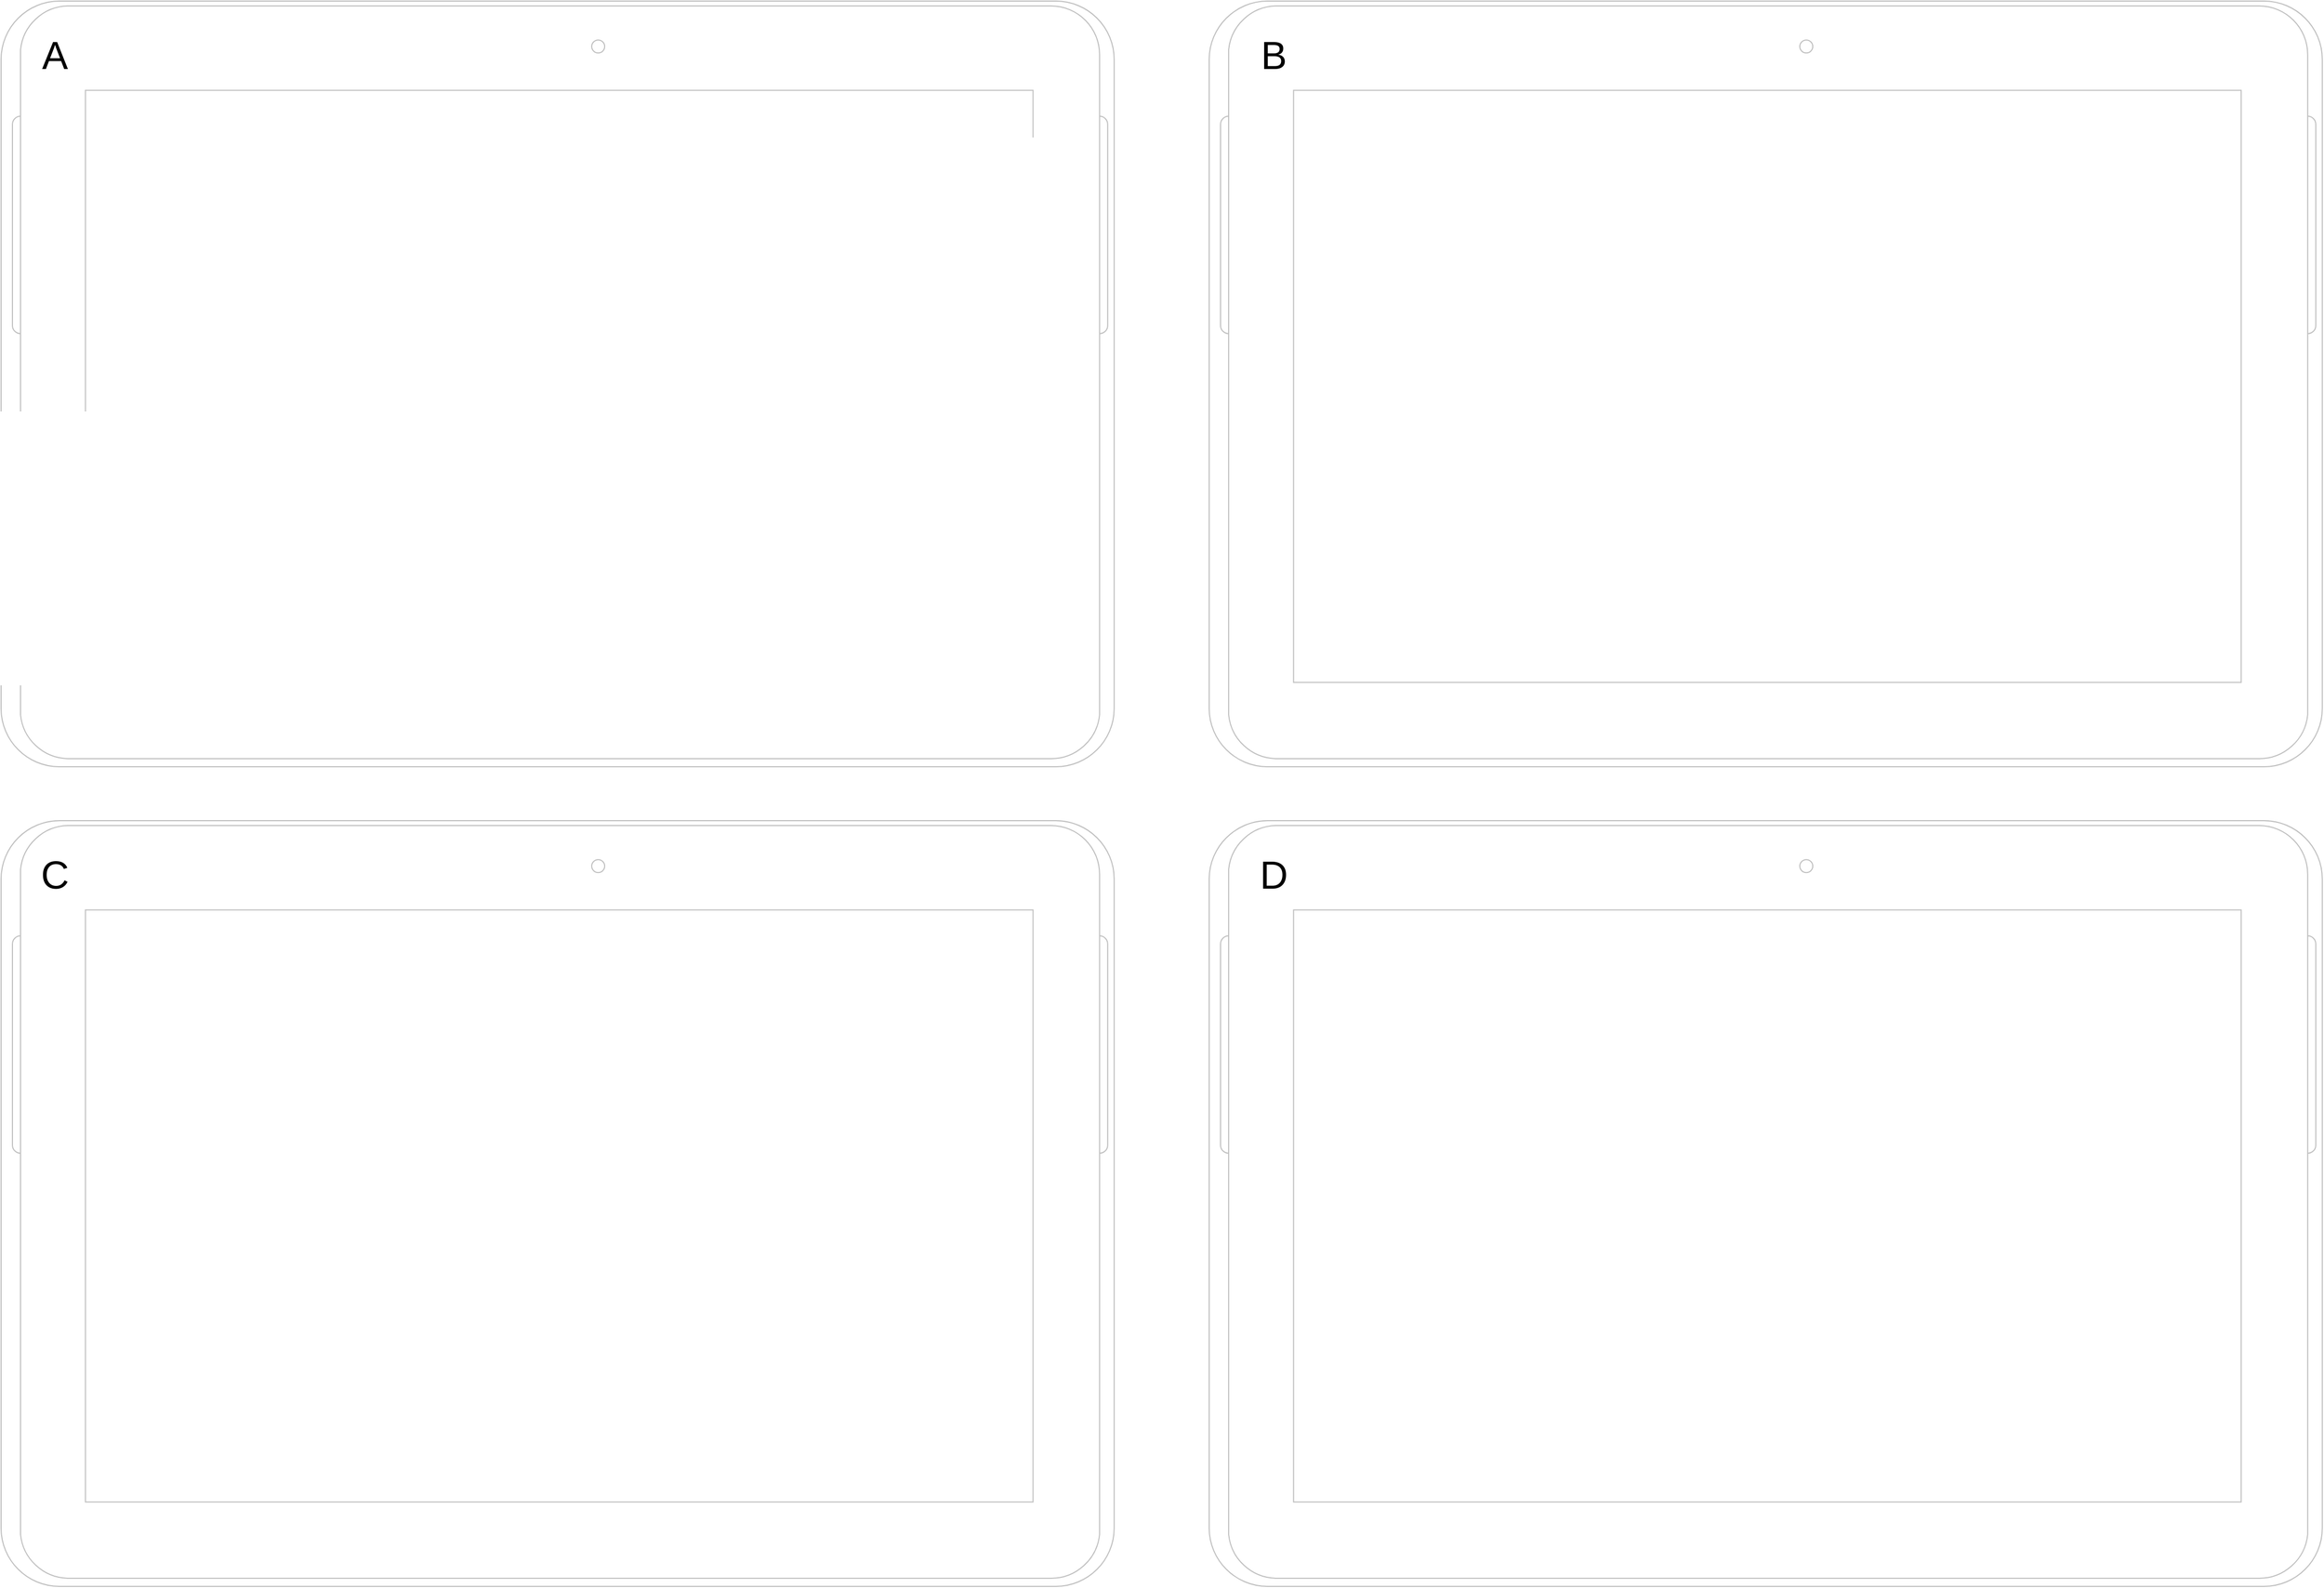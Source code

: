 <mxfile version="14.1.8" type="github">
  <diagram id="_kvu0tcYkDNjvVevsuzK" name="Page-1">
    <mxGraphModel dx="2770" dy="1270" grid="1" gridSize="10" guides="1" tooltips="1" connect="1" arrows="1" fold="1" page="1" pageScale="1" pageWidth="850" pageHeight="1100" math="0" shadow="0">
      <root>
        <mxCell id="0" />
        <mxCell id="1" parent="0" />
        <mxCell id="7wyjwXwu_f_uyT5WJrwB-2" value="" style="verticalLabelPosition=bottom;verticalAlign=top;html=1;shadow=0;dashed=0;strokeWidth=1;shape=mxgraph.android.tab2;strokeColor=#c0c0c0;direction=north;" vertex="1" parent="1">
          <mxGeometry x="40" y="40" width="1031.91" height="710" as="geometry" />
        </mxCell>
        <mxCell id="7wyjwXwu_f_uyT5WJrwB-3" value="" style="verticalLabelPosition=bottom;verticalAlign=top;html=1;shadow=0;dashed=0;strokeWidth=1;shape=mxgraph.android.tab2;strokeColor=#c0c0c0;direction=north;" vertex="1" parent="1">
          <mxGeometry x="1160" y="40" width="1031.91" height="710" as="geometry" />
        </mxCell>
        <mxCell id="7wyjwXwu_f_uyT5WJrwB-4" value="" style="verticalLabelPosition=bottom;verticalAlign=top;html=1;shadow=0;dashed=0;strokeWidth=1;shape=mxgraph.android.tab2;strokeColor=#c0c0c0;direction=north;" vertex="1" parent="1">
          <mxGeometry x="40" y="800" width="1031.91" height="710" as="geometry" />
        </mxCell>
        <mxCell id="7wyjwXwu_f_uyT5WJrwB-5" value="" style="verticalLabelPosition=bottom;verticalAlign=top;html=1;shadow=0;dashed=0;strokeWidth=1;shape=mxgraph.android.tab2;strokeColor=#c0c0c0;direction=north;" vertex="1" parent="1">
          <mxGeometry x="1160" y="800" width="1031.91" height="710" as="geometry" />
        </mxCell>
        <mxCell id="7wyjwXwu_f_uyT5WJrwB-6" value="&lt;font style=&quot;font-size: 36px&quot;&gt;A&lt;/font&gt;" style="text;html=1;strokeColor=none;fillColor=none;align=center;verticalAlign=middle;whiteSpace=wrap;rounded=0;" vertex="1" parent="1">
          <mxGeometry x="50" y="50" width="80" height="80" as="geometry" />
        </mxCell>
        <mxCell id="7wyjwXwu_f_uyT5WJrwB-7" value="&lt;font style=&quot;font-size: 36px&quot;&gt;B&lt;/font&gt;" style="text;html=1;strokeColor=none;fillColor=none;align=center;verticalAlign=middle;whiteSpace=wrap;rounded=0;" vertex="1" parent="1">
          <mxGeometry x="1180" y="50" width="80" height="80" as="geometry" />
        </mxCell>
        <mxCell id="7wyjwXwu_f_uyT5WJrwB-8" value="&lt;font style=&quot;font-size: 36px&quot;&gt;C&lt;/font&gt;" style="text;html=1;strokeColor=none;fillColor=none;align=center;verticalAlign=middle;whiteSpace=wrap;rounded=0;" vertex="1" parent="1">
          <mxGeometry x="50" y="810" width="80" height="80" as="geometry" />
        </mxCell>
        <mxCell id="7wyjwXwu_f_uyT5WJrwB-9" value="&lt;font style=&quot;font-size: 36px&quot;&gt;D&lt;/font&gt;" style="text;html=1;strokeColor=none;fillColor=none;align=center;verticalAlign=middle;whiteSpace=wrap;rounded=0;" vertex="1" parent="1">
          <mxGeometry x="1180" y="810" width="80" height="80" as="geometry" />
        </mxCell>
      </root>
    </mxGraphModel>
  </diagram>
</mxfile>

